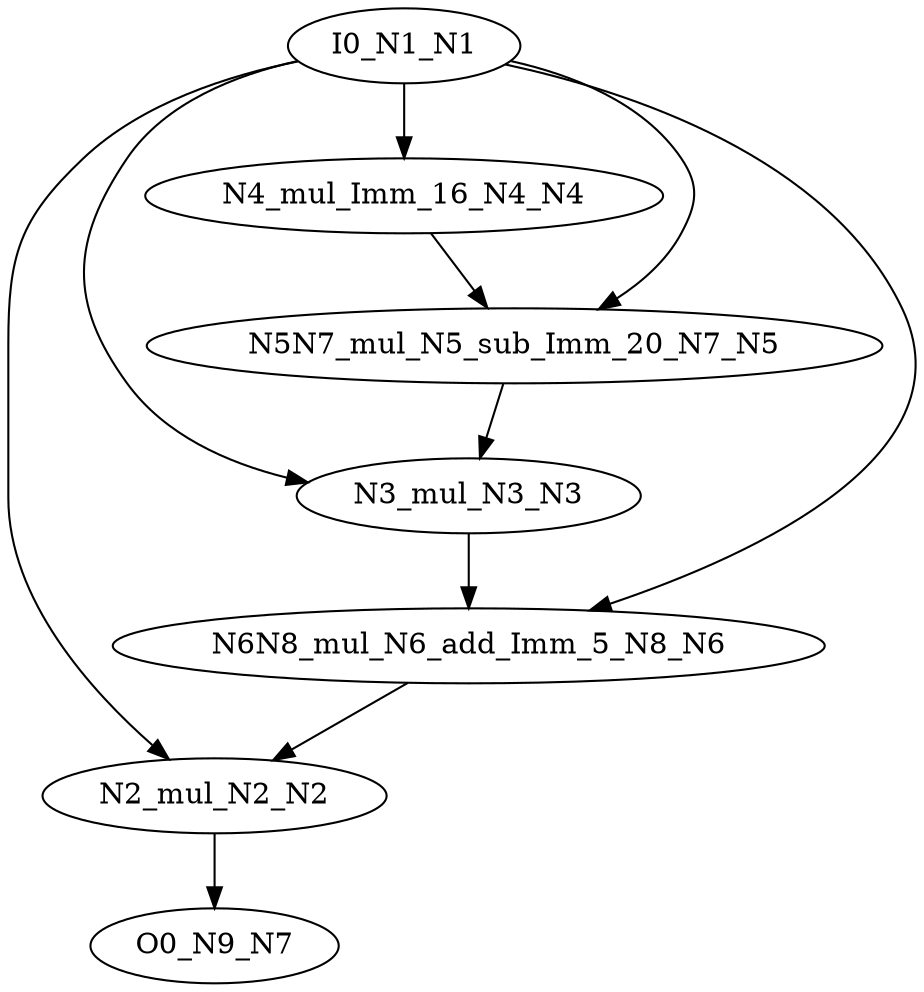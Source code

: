 digraph graphname {
N1 [color="black", ntype="invar", label="I0_N1_N1"];
N2 [color="black", ntype="operation", label="N2_mul_N2_N2"];
N3 [color="black", ntype="operation", label="N3_mul_N3_N3"];
N4 [color="black", ntype="operation", label="N4_mul_Imm_16_N4_N4"];
N5 [color="black", ntype="operation", label="N5N7_mul_N5_sub_Imm_20_N7_N5"];
N6 [color="black", ntype="operation", label="N6N8_mul_N6_add_Imm_5_N8_N6"];
N7 [color="black", ntype="outvar", label="O0_N9_N7"];
N1 -> N5;
N1 -> N6;
N1 -> N2;
N1 -> N3;
N1 -> N4;
N2 -> N7;
N3 -> N6;
N4 -> N5;
N5 -> N3;
N6 -> N2;
}
